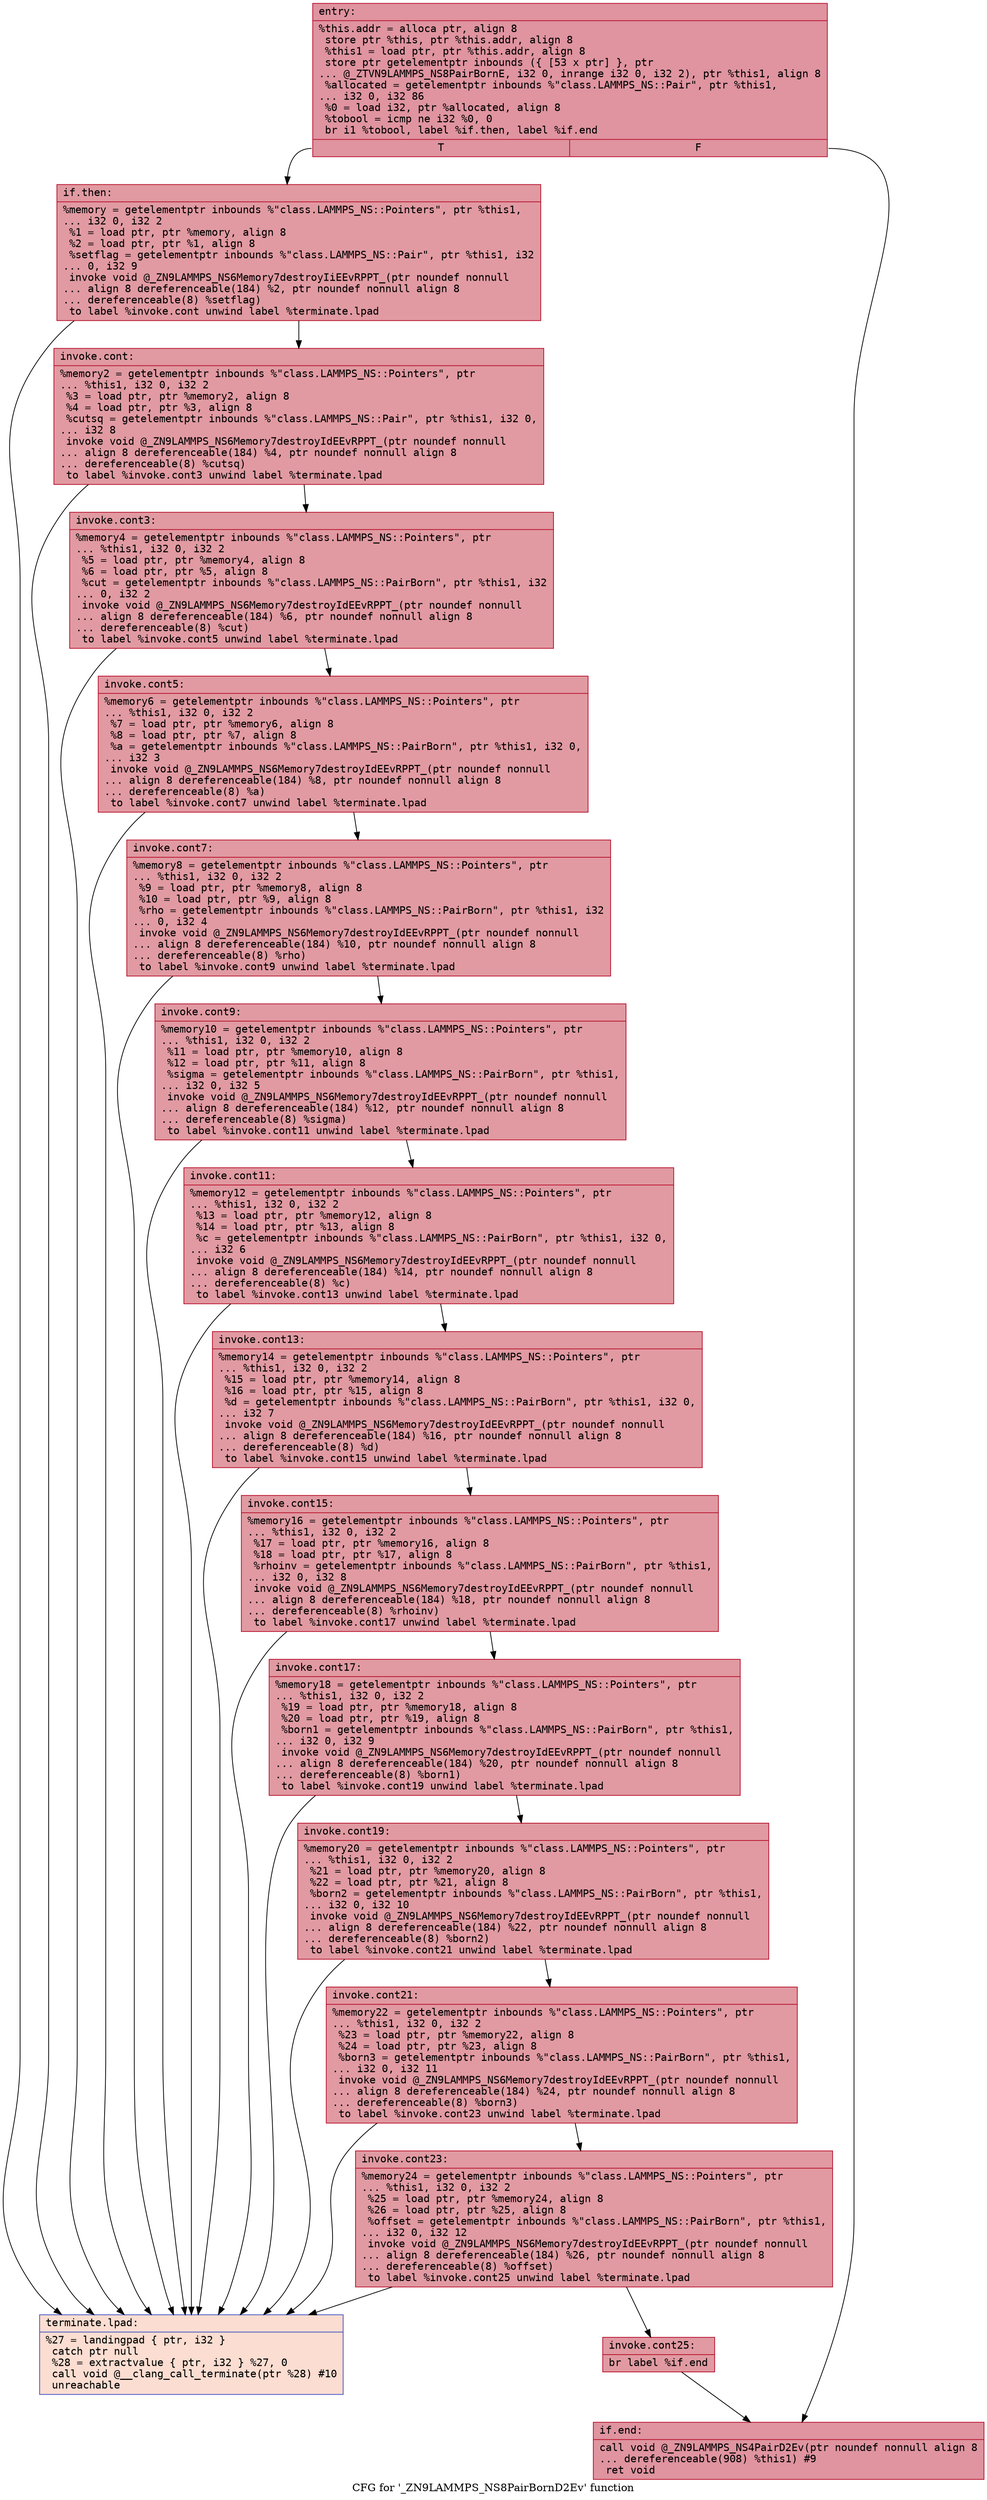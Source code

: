 digraph "CFG for '_ZN9LAMMPS_NS8PairBornD2Ev' function" {
	label="CFG for '_ZN9LAMMPS_NS8PairBornD2Ev' function";

	Node0x55bd041446b0 [shape=record,color="#b70d28ff", style=filled, fillcolor="#b70d2870" fontname="Courier",label="{entry:\l|  %this.addr = alloca ptr, align 8\l  store ptr %this, ptr %this.addr, align 8\l  %this1 = load ptr, ptr %this.addr, align 8\l  store ptr getelementptr inbounds (\{ [53 x ptr] \}, ptr\l... @_ZTVN9LAMMPS_NS8PairBornE, i32 0, inrange i32 0, i32 2), ptr %this1, align 8\l  %allocated = getelementptr inbounds %\"class.LAMMPS_NS::Pair\", ptr %this1,\l... i32 0, i32 86\l  %0 = load i32, ptr %allocated, align 8\l  %tobool = icmp ne i32 %0, 0\l  br i1 %tobool, label %if.then, label %if.end\l|{<s0>T|<s1>F}}"];
	Node0x55bd041446b0:s0 -> Node0x55bd04145320[tooltip="entry -> if.then\nProbability 62.50%" ];
	Node0x55bd041446b0:s1 -> Node0x55bd04145390[tooltip="entry -> if.end\nProbability 37.50%" ];
	Node0x55bd04145320 [shape=record,color="#b70d28ff", style=filled, fillcolor="#bb1b2c70" fontname="Courier",label="{if.then:\l|  %memory = getelementptr inbounds %\"class.LAMMPS_NS::Pointers\", ptr %this1,\l... i32 0, i32 2\l  %1 = load ptr, ptr %memory, align 8\l  %2 = load ptr, ptr %1, align 8\l  %setflag = getelementptr inbounds %\"class.LAMMPS_NS::Pair\", ptr %this1, i32\l... 0, i32 9\l  invoke void @_ZN9LAMMPS_NS6Memory7destroyIiEEvRPPT_(ptr noundef nonnull\l... align 8 dereferenceable(184) %2, ptr noundef nonnull align 8\l... dereferenceable(8) %setflag)\l          to label %invoke.cont unwind label %terminate.lpad\l}"];
	Node0x55bd04145320 -> Node0x55bd04145890[tooltip="if.then -> invoke.cont\nProbability 100.00%" ];
	Node0x55bd04145320 -> Node0x55bd04145970[tooltip="if.then -> terminate.lpad\nProbability 0.00%" ];
	Node0x55bd04145890 [shape=record,color="#b70d28ff", style=filled, fillcolor="#bb1b2c70" fontname="Courier",label="{invoke.cont:\l|  %memory2 = getelementptr inbounds %\"class.LAMMPS_NS::Pointers\", ptr\l... %this1, i32 0, i32 2\l  %3 = load ptr, ptr %memory2, align 8\l  %4 = load ptr, ptr %3, align 8\l  %cutsq = getelementptr inbounds %\"class.LAMMPS_NS::Pair\", ptr %this1, i32 0,\l... i32 8\l  invoke void @_ZN9LAMMPS_NS6Memory7destroyIdEEvRPPT_(ptr noundef nonnull\l... align 8 dereferenceable(184) %4, ptr noundef nonnull align 8\l... dereferenceable(8) %cutsq)\l          to label %invoke.cont3 unwind label %terminate.lpad\l}"];
	Node0x55bd04145890 -> Node0x55bd04146090[tooltip="invoke.cont -> invoke.cont3\nProbability 100.00%" ];
	Node0x55bd04145890 -> Node0x55bd04145970[tooltip="invoke.cont -> terminate.lpad\nProbability 0.00%" ];
	Node0x55bd04146090 [shape=record,color="#b70d28ff", style=filled, fillcolor="#bb1b2c70" fontname="Courier",label="{invoke.cont3:\l|  %memory4 = getelementptr inbounds %\"class.LAMMPS_NS::Pointers\", ptr\l... %this1, i32 0, i32 2\l  %5 = load ptr, ptr %memory4, align 8\l  %6 = load ptr, ptr %5, align 8\l  %cut = getelementptr inbounds %\"class.LAMMPS_NS::PairBorn\", ptr %this1, i32\l... 0, i32 2\l  invoke void @_ZN9LAMMPS_NS6Memory7destroyIdEEvRPPT_(ptr noundef nonnull\l... align 8 dereferenceable(184) %6, ptr noundef nonnull align 8\l... dereferenceable(8) %cut)\l          to label %invoke.cont5 unwind label %terminate.lpad\l}"];
	Node0x55bd04146090 -> Node0x55bd04146600[tooltip="invoke.cont3 -> invoke.cont5\nProbability 100.00%" ];
	Node0x55bd04146090 -> Node0x55bd04145970[tooltip="invoke.cont3 -> terminate.lpad\nProbability 0.00%" ];
	Node0x55bd04146600 [shape=record,color="#b70d28ff", style=filled, fillcolor="#bb1b2c70" fontname="Courier",label="{invoke.cont5:\l|  %memory6 = getelementptr inbounds %\"class.LAMMPS_NS::Pointers\", ptr\l... %this1, i32 0, i32 2\l  %7 = load ptr, ptr %memory6, align 8\l  %8 = load ptr, ptr %7, align 8\l  %a = getelementptr inbounds %\"class.LAMMPS_NS::PairBorn\", ptr %this1, i32 0,\l... i32 3\l  invoke void @_ZN9LAMMPS_NS6Memory7destroyIdEEvRPPT_(ptr noundef nonnull\l... align 8 dereferenceable(184) %8, ptr noundef nonnull align 8\l... dereferenceable(8) %a)\l          to label %invoke.cont7 unwind label %terminate.lpad\l}"];
	Node0x55bd04146600 -> Node0x55bd04146ac0[tooltip="invoke.cont5 -> invoke.cont7\nProbability 100.00%" ];
	Node0x55bd04146600 -> Node0x55bd04145970[tooltip="invoke.cont5 -> terminate.lpad\nProbability 0.00%" ];
	Node0x55bd04146ac0 [shape=record,color="#b70d28ff", style=filled, fillcolor="#bb1b2c70" fontname="Courier",label="{invoke.cont7:\l|  %memory8 = getelementptr inbounds %\"class.LAMMPS_NS::Pointers\", ptr\l... %this1, i32 0, i32 2\l  %9 = load ptr, ptr %memory8, align 8\l  %10 = load ptr, ptr %9, align 8\l  %rho = getelementptr inbounds %\"class.LAMMPS_NS::PairBorn\", ptr %this1, i32\l... 0, i32 4\l  invoke void @_ZN9LAMMPS_NS6Memory7destroyIdEEvRPPT_(ptr noundef nonnull\l... align 8 dereferenceable(184) %10, ptr noundef nonnull align 8\l... dereferenceable(8) %rho)\l          to label %invoke.cont9 unwind label %terminate.lpad\l}"];
	Node0x55bd04146ac0 -> Node0x55bd04146f80[tooltip="invoke.cont7 -> invoke.cont9\nProbability 100.00%" ];
	Node0x55bd04146ac0 -> Node0x55bd04145970[tooltip="invoke.cont7 -> terminate.lpad\nProbability 0.00%" ];
	Node0x55bd04146f80 [shape=record,color="#b70d28ff", style=filled, fillcolor="#bb1b2c70" fontname="Courier",label="{invoke.cont9:\l|  %memory10 = getelementptr inbounds %\"class.LAMMPS_NS::Pointers\", ptr\l... %this1, i32 0, i32 2\l  %11 = load ptr, ptr %memory10, align 8\l  %12 = load ptr, ptr %11, align 8\l  %sigma = getelementptr inbounds %\"class.LAMMPS_NS::PairBorn\", ptr %this1,\l... i32 0, i32 5\l  invoke void @_ZN9LAMMPS_NS6Memory7destroyIdEEvRPPT_(ptr noundef nonnull\l... align 8 dereferenceable(184) %12, ptr noundef nonnull align 8\l... dereferenceable(8) %sigma)\l          to label %invoke.cont11 unwind label %terminate.lpad\l}"];
	Node0x55bd04146f80 -> Node0x55bd04147790[tooltip="invoke.cont9 -> invoke.cont11\nProbability 100.00%" ];
	Node0x55bd04146f80 -> Node0x55bd04145970[tooltip="invoke.cont9 -> terminate.lpad\nProbability 0.00%" ];
	Node0x55bd04147790 [shape=record,color="#b70d28ff", style=filled, fillcolor="#bb1b2c70" fontname="Courier",label="{invoke.cont11:\l|  %memory12 = getelementptr inbounds %\"class.LAMMPS_NS::Pointers\", ptr\l... %this1, i32 0, i32 2\l  %13 = load ptr, ptr %memory12, align 8\l  %14 = load ptr, ptr %13, align 8\l  %c = getelementptr inbounds %\"class.LAMMPS_NS::PairBorn\", ptr %this1, i32 0,\l... i32 6\l  invoke void @_ZN9LAMMPS_NS6Memory7destroyIdEEvRPPT_(ptr noundef nonnull\l... align 8 dereferenceable(184) %14, ptr noundef nonnull align 8\l... dereferenceable(8) %c)\l          to label %invoke.cont13 unwind label %terminate.lpad\l}"];
	Node0x55bd04147790 -> Node0x55bd04147c60[tooltip="invoke.cont11 -> invoke.cont13\nProbability 100.00%" ];
	Node0x55bd04147790 -> Node0x55bd04145970[tooltip="invoke.cont11 -> terminate.lpad\nProbability 0.00%" ];
	Node0x55bd04147c60 [shape=record,color="#b70d28ff", style=filled, fillcolor="#bb1b2c70" fontname="Courier",label="{invoke.cont13:\l|  %memory14 = getelementptr inbounds %\"class.LAMMPS_NS::Pointers\", ptr\l... %this1, i32 0, i32 2\l  %15 = load ptr, ptr %memory14, align 8\l  %16 = load ptr, ptr %15, align 8\l  %d = getelementptr inbounds %\"class.LAMMPS_NS::PairBorn\", ptr %this1, i32 0,\l... i32 7\l  invoke void @_ZN9LAMMPS_NS6Memory7destroyIdEEvRPPT_(ptr noundef nonnull\l... align 8 dereferenceable(184) %16, ptr noundef nonnull align 8\l... dereferenceable(8) %d)\l          to label %invoke.cont15 unwind label %terminate.lpad\l}"];
	Node0x55bd04147c60 -> Node0x55bd04148130[tooltip="invoke.cont13 -> invoke.cont15\nProbability 100.00%" ];
	Node0x55bd04147c60 -> Node0x55bd04145970[tooltip="invoke.cont13 -> terminate.lpad\nProbability 0.00%" ];
	Node0x55bd04148130 [shape=record,color="#b70d28ff", style=filled, fillcolor="#bb1b2c70" fontname="Courier",label="{invoke.cont15:\l|  %memory16 = getelementptr inbounds %\"class.LAMMPS_NS::Pointers\", ptr\l... %this1, i32 0, i32 2\l  %17 = load ptr, ptr %memory16, align 8\l  %18 = load ptr, ptr %17, align 8\l  %rhoinv = getelementptr inbounds %\"class.LAMMPS_NS::PairBorn\", ptr %this1,\l... i32 0, i32 8\l  invoke void @_ZN9LAMMPS_NS6Memory7destroyIdEEvRPPT_(ptr noundef nonnull\l... align 8 dereferenceable(184) %18, ptr noundef nonnull align 8\l... dereferenceable(8) %rhoinv)\l          to label %invoke.cont17 unwind label %terminate.lpad\l}"];
	Node0x55bd04148130 -> Node0x55bd041485d0[tooltip="invoke.cont15 -> invoke.cont17\nProbability 100.00%" ];
	Node0x55bd04148130 -> Node0x55bd04145970[tooltip="invoke.cont15 -> terminate.lpad\nProbability 0.00%" ];
	Node0x55bd041485d0 [shape=record,color="#b70d28ff", style=filled, fillcolor="#bb1b2c70" fontname="Courier",label="{invoke.cont17:\l|  %memory18 = getelementptr inbounds %\"class.LAMMPS_NS::Pointers\", ptr\l... %this1, i32 0, i32 2\l  %19 = load ptr, ptr %memory18, align 8\l  %20 = load ptr, ptr %19, align 8\l  %born1 = getelementptr inbounds %\"class.LAMMPS_NS::PairBorn\", ptr %this1,\l... i32 0, i32 9\l  invoke void @_ZN9LAMMPS_NS6Memory7destroyIdEEvRPPT_(ptr noundef nonnull\l... align 8 dereferenceable(184) %20, ptr noundef nonnull align 8\l... dereferenceable(8) %born1)\l          to label %invoke.cont19 unwind label %terminate.lpad\l}"];
	Node0x55bd041485d0 -> Node0x55bd04148a70[tooltip="invoke.cont17 -> invoke.cont19\nProbability 100.00%" ];
	Node0x55bd041485d0 -> Node0x55bd04145970[tooltip="invoke.cont17 -> terminate.lpad\nProbability 0.00%" ];
	Node0x55bd04148a70 [shape=record,color="#b70d28ff", style=filled, fillcolor="#bb1b2c70" fontname="Courier",label="{invoke.cont19:\l|  %memory20 = getelementptr inbounds %\"class.LAMMPS_NS::Pointers\", ptr\l... %this1, i32 0, i32 2\l  %21 = load ptr, ptr %memory20, align 8\l  %22 = load ptr, ptr %21, align 8\l  %born2 = getelementptr inbounds %\"class.LAMMPS_NS::PairBorn\", ptr %this1,\l... i32 0, i32 10\l  invoke void @_ZN9LAMMPS_NS6Memory7destroyIdEEvRPPT_(ptr noundef nonnull\l... align 8 dereferenceable(184) %22, ptr noundef nonnull align 8\l... dereferenceable(8) %born2)\l          to label %invoke.cont21 unwind label %terminate.lpad\l}"];
	Node0x55bd04148a70 -> Node0x55bd04148f40[tooltip="invoke.cont19 -> invoke.cont21\nProbability 100.00%" ];
	Node0x55bd04148a70 -> Node0x55bd04145970[tooltip="invoke.cont19 -> terminate.lpad\nProbability 0.00%" ];
	Node0x55bd04148f40 [shape=record,color="#b70d28ff", style=filled, fillcolor="#bb1b2c70" fontname="Courier",label="{invoke.cont21:\l|  %memory22 = getelementptr inbounds %\"class.LAMMPS_NS::Pointers\", ptr\l... %this1, i32 0, i32 2\l  %23 = load ptr, ptr %memory22, align 8\l  %24 = load ptr, ptr %23, align 8\l  %born3 = getelementptr inbounds %\"class.LAMMPS_NS::PairBorn\", ptr %this1,\l... i32 0, i32 11\l  invoke void @_ZN9LAMMPS_NS6Memory7destroyIdEEvRPPT_(ptr noundef nonnull\l... align 8 dereferenceable(184) %24, ptr noundef nonnull align 8\l... dereferenceable(8) %born3)\l          to label %invoke.cont23 unwind label %terminate.lpad\l}"];
	Node0x55bd04148f40 -> Node0x55bd04149410[tooltip="invoke.cont21 -> invoke.cont23\nProbability 100.00%" ];
	Node0x55bd04148f40 -> Node0x55bd04145970[tooltip="invoke.cont21 -> terminate.lpad\nProbability 0.00%" ];
	Node0x55bd04149410 [shape=record,color="#b70d28ff", style=filled, fillcolor="#bb1b2c70" fontname="Courier",label="{invoke.cont23:\l|  %memory24 = getelementptr inbounds %\"class.LAMMPS_NS::Pointers\", ptr\l... %this1, i32 0, i32 2\l  %25 = load ptr, ptr %memory24, align 8\l  %26 = load ptr, ptr %25, align 8\l  %offset = getelementptr inbounds %\"class.LAMMPS_NS::PairBorn\", ptr %this1,\l... i32 0, i32 12\l  invoke void @_ZN9LAMMPS_NS6Memory7destroyIdEEvRPPT_(ptr noundef nonnull\l... align 8 dereferenceable(184) %26, ptr noundef nonnull align 8\l... dereferenceable(8) %offset)\l          to label %invoke.cont25 unwind label %terminate.lpad\l}"];
	Node0x55bd04149410 -> Node0x55bd041498e0[tooltip="invoke.cont23 -> invoke.cont25\nProbability 100.00%" ];
	Node0x55bd04149410 -> Node0x55bd04145970[tooltip="invoke.cont23 -> terminate.lpad\nProbability 0.00%" ];
	Node0x55bd041498e0 [shape=record,color="#b70d28ff", style=filled, fillcolor="#bb1b2c70" fontname="Courier",label="{invoke.cont25:\l|  br label %if.end\l}"];
	Node0x55bd041498e0 -> Node0x55bd04145390[tooltip="invoke.cont25 -> if.end\nProbability 100.00%" ];
	Node0x55bd04145390 [shape=record,color="#b70d28ff", style=filled, fillcolor="#b70d2870" fontname="Courier",label="{if.end:\l|  call void @_ZN9LAMMPS_NS4PairD2Ev(ptr noundef nonnull align 8\l... dereferenceable(908) %this1) #9\l  ret void\l}"];
	Node0x55bd04145970 [shape=record,color="#3d50c3ff", style=filled, fillcolor="#f7b39670" fontname="Courier",label="{terminate.lpad:\l|  %27 = landingpad \{ ptr, i32 \}\l          catch ptr null\l  %28 = extractvalue \{ ptr, i32 \} %27, 0\l  call void @__clang_call_terminate(ptr %28) #10\l  unreachable\l}"];
}
